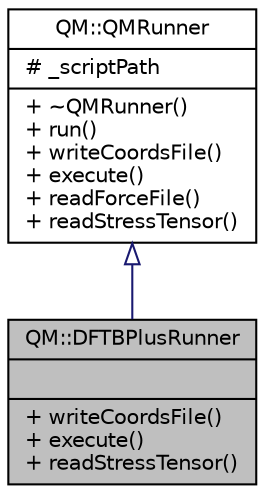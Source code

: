 digraph "QM::DFTBPlusRunner"
{
 // LATEX_PDF_SIZE
  edge [fontname="Helvetica",fontsize="10",labelfontname="Helvetica",labelfontsize="10"];
  node [fontname="Helvetica",fontsize="10",shape=record];
  Node1 [label="{QM::DFTBPlusRunner\n||+ writeCoordsFile()\l+ execute()\l+ readStressTensor()\l}",height=0.2,width=0.4,color="black", fillcolor="grey75", style="filled", fontcolor="black",tooltip="class for running DFTB+ inheriting from QMRunner"];
  Node2 -> Node1 [dir="back",color="midnightblue",fontsize="10",style="solid",arrowtail="onormal",fontname="Helvetica"];
  Node2 [label="{QM::QMRunner\n|# _scriptPath\l|+ ~QMRunner()\l+ run()\l+ writeCoordsFile()\l+ execute()\l+ readForceFile()\l+ readStressTensor()\l}",height=0.2,width=0.4,color="black", fillcolor="white", style="filled",URL="$classQM_1_1QMRunner.html",tooltip="base class for different qm engines"];
}
